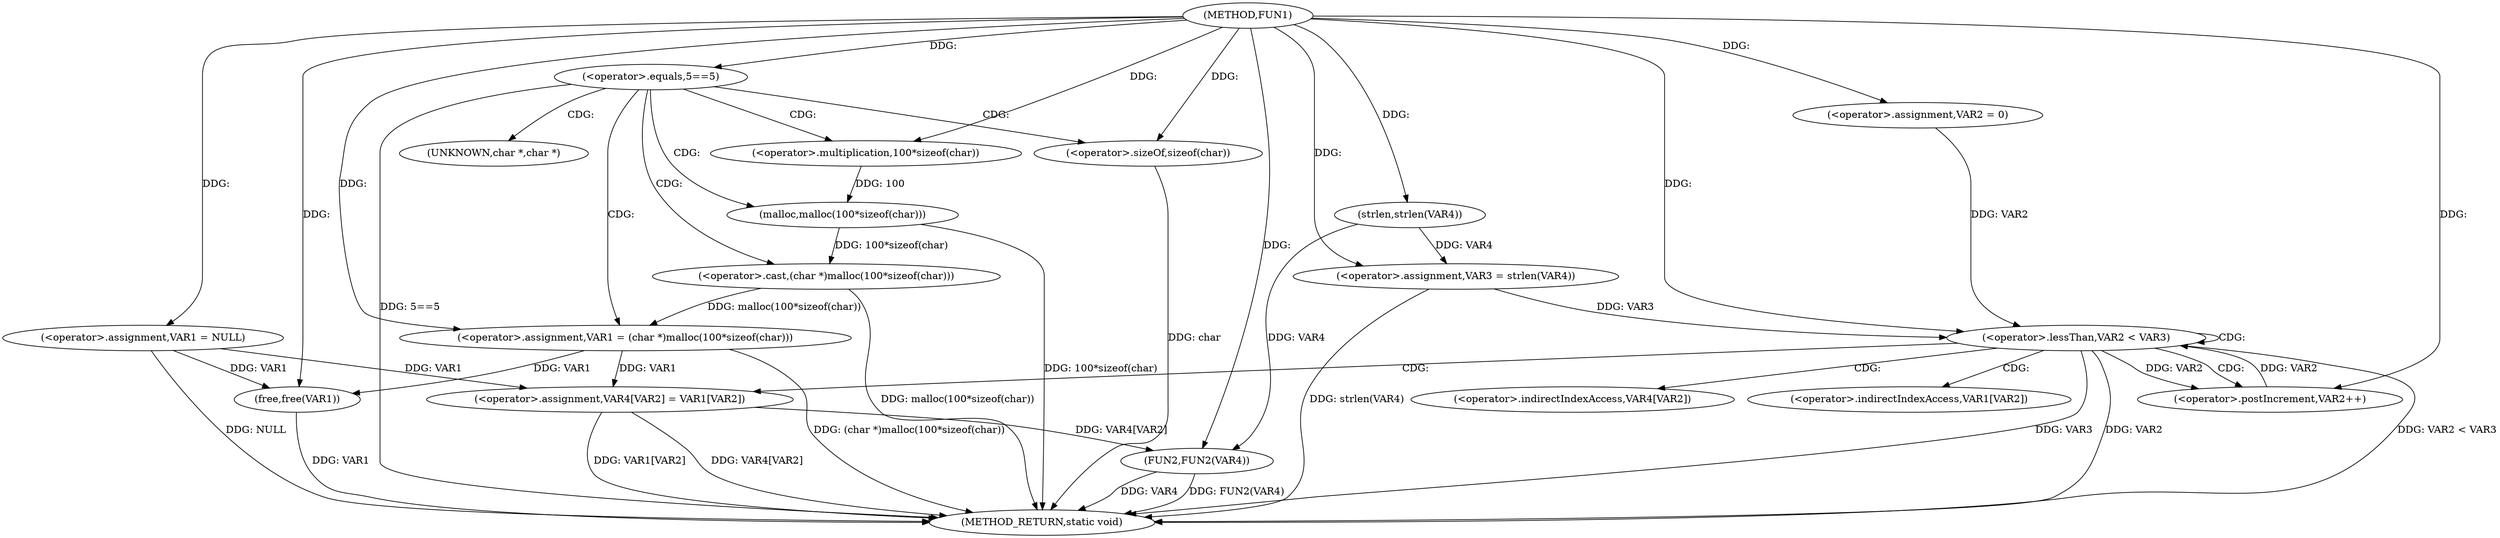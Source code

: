 digraph FUN1 {  
"1000100" [label = "(METHOD,FUN1)" ]
"1000149" [label = "(METHOD_RETURN,static void)" ]
"1000103" [label = "(<operator>.assignment,VAR1 = NULL)" ]
"1000107" [label = "(<operator>.equals,5==5)" ]
"1000111" [label = "(<operator>.assignment,VAR1 = (char *)malloc(100*sizeof(char)))" ]
"1000113" [label = "(<operator>.cast,(char *)malloc(100*sizeof(char)))" ]
"1000115" [label = "(malloc,malloc(100*sizeof(char)))" ]
"1000116" [label = "(<operator>.multiplication,100*sizeof(char))" ]
"1000118" [label = "(<operator>.sizeOf,sizeof(char))" ]
"1000124" [label = "(<operator>.assignment,VAR3 = strlen(VAR4))" ]
"1000126" [label = "(strlen,strlen(VAR4))" ]
"1000129" [label = "(<operator>.assignment,VAR2 = 0)" ]
"1000132" [label = "(<operator>.lessThan,VAR2 < VAR3)" ]
"1000135" [label = "(<operator>.postIncrement,VAR2++)" ]
"1000138" [label = "(<operator>.assignment,VAR4[VAR2] = VAR1[VAR2])" ]
"1000145" [label = "(FUN2,FUN2(VAR4))" ]
"1000147" [label = "(free,free(VAR1))" ]
"1000114" [label = "(UNKNOWN,char *,char *)" ]
"1000139" [label = "(<operator>.indirectIndexAccess,VAR4[VAR2])" ]
"1000142" [label = "(<operator>.indirectIndexAccess,VAR1[VAR2])" ]
  "1000124" -> "1000149"  [ label = "DDG: strlen(VAR4)"] 
  "1000138" -> "1000149"  [ label = "DDG: VAR1[VAR2]"] 
  "1000107" -> "1000149"  [ label = "DDG: 5==5"] 
  "1000103" -> "1000149"  [ label = "DDG: NULL"] 
  "1000113" -> "1000149"  [ label = "DDG: malloc(100*sizeof(char))"] 
  "1000147" -> "1000149"  [ label = "DDG: VAR1"] 
  "1000132" -> "1000149"  [ label = "DDG: VAR2"] 
  "1000145" -> "1000149"  [ label = "DDG: FUN2(VAR4)"] 
  "1000118" -> "1000149"  [ label = "DDG: char"] 
  "1000145" -> "1000149"  [ label = "DDG: VAR4"] 
  "1000132" -> "1000149"  [ label = "DDG: VAR2 < VAR3"] 
  "1000138" -> "1000149"  [ label = "DDG: VAR4[VAR2]"] 
  "1000132" -> "1000149"  [ label = "DDG: VAR3"] 
  "1000111" -> "1000149"  [ label = "DDG: (char *)malloc(100*sizeof(char))"] 
  "1000115" -> "1000149"  [ label = "DDG: 100*sizeof(char)"] 
  "1000100" -> "1000103"  [ label = "DDG: "] 
  "1000100" -> "1000107"  [ label = "DDG: "] 
  "1000113" -> "1000111"  [ label = "DDG: malloc(100*sizeof(char))"] 
  "1000100" -> "1000111"  [ label = "DDG: "] 
  "1000115" -> "1000113"  [ label = "DDG: 100*sizeof(char)"] 
  "1000116" -> "1000115"  [ label = "DDG: 100"] 
  "1000100" -> "1000116"  [ label = "DDG: "] 
  "1000100" -> "1000118"  [ label = "DDG: "] 
  "1000126" -> "1000124"  [ label = "DDG: VAR4"] 
  "1000100" -> "1000124"  [ label = "DDG: "] 
  "1000100" -> "1000126"  [ label = "DDG: "] 
  "1000100" -> "1000129"  [ label = "DDG: "] 
  "1000129" -> "1000132"  [ label = "DDG: VAR2"] 
  "1000135" -> "1000132"  [ label = "DDG: VAR2"] 
  "1000100" -> "1000132"  [ label = "DDG: "] 
  "1000124" -> "1000132"  [ label = "DDG: VAR3"] 
  "1000132" -> "1000135"  [ label = "DDG: VAR2"] 
  "1000100" -> "1000135"  [ label = "DDG: "] 
  "1000103" -> "1000138"  [ label = "DDG: VAR1"] 
  "1000111" -> "1000138"  [ label = "DDG: VAR1"] 
  "1000138" -> "1000145"  [ label = "DDG: VAR4[VAR2]"] 
  "1000126" -> "1000145"  [ label = "DDG: VAR4"] 
  "1000100" -> "1000145"  [ label = "DDG: "] 
  "1000103" -> "1000147"  [ label = "DDG: VAR1"] 
  "1000111" -> "1000147"  [ label = "DDG: VAR1"] 
  "1000100" -> "1000147"  [ label = "DDG: "] 
  "1000107" -> "1000116"  [ label = "CDG: "] 
  "1000107" -> "1000114"  [ label = "CDG: "] 
  "1000107" -> "1000115"  [ label = "CDG: "] 
  "1000107" -> "1000113"  [ label = "CDG: "] 
  "1000107" -> "1000118"  [ label = "CDG: "] 
  "1000107" -> "1000111"  [ label = "CDG: "] 
  "1000132" -> "1000132"  [ label = "CDG: "] 
  "1000132" -> "1000142"  [ label = "CDG: "] 
  "1000132" -> "1000139"  [ label = "CDG: "] 
  "1000132" -> "1000135"  [ label = "CDG: "] 
  "1000132" -> "1000138"  [ label = "CDG: "] 
}
